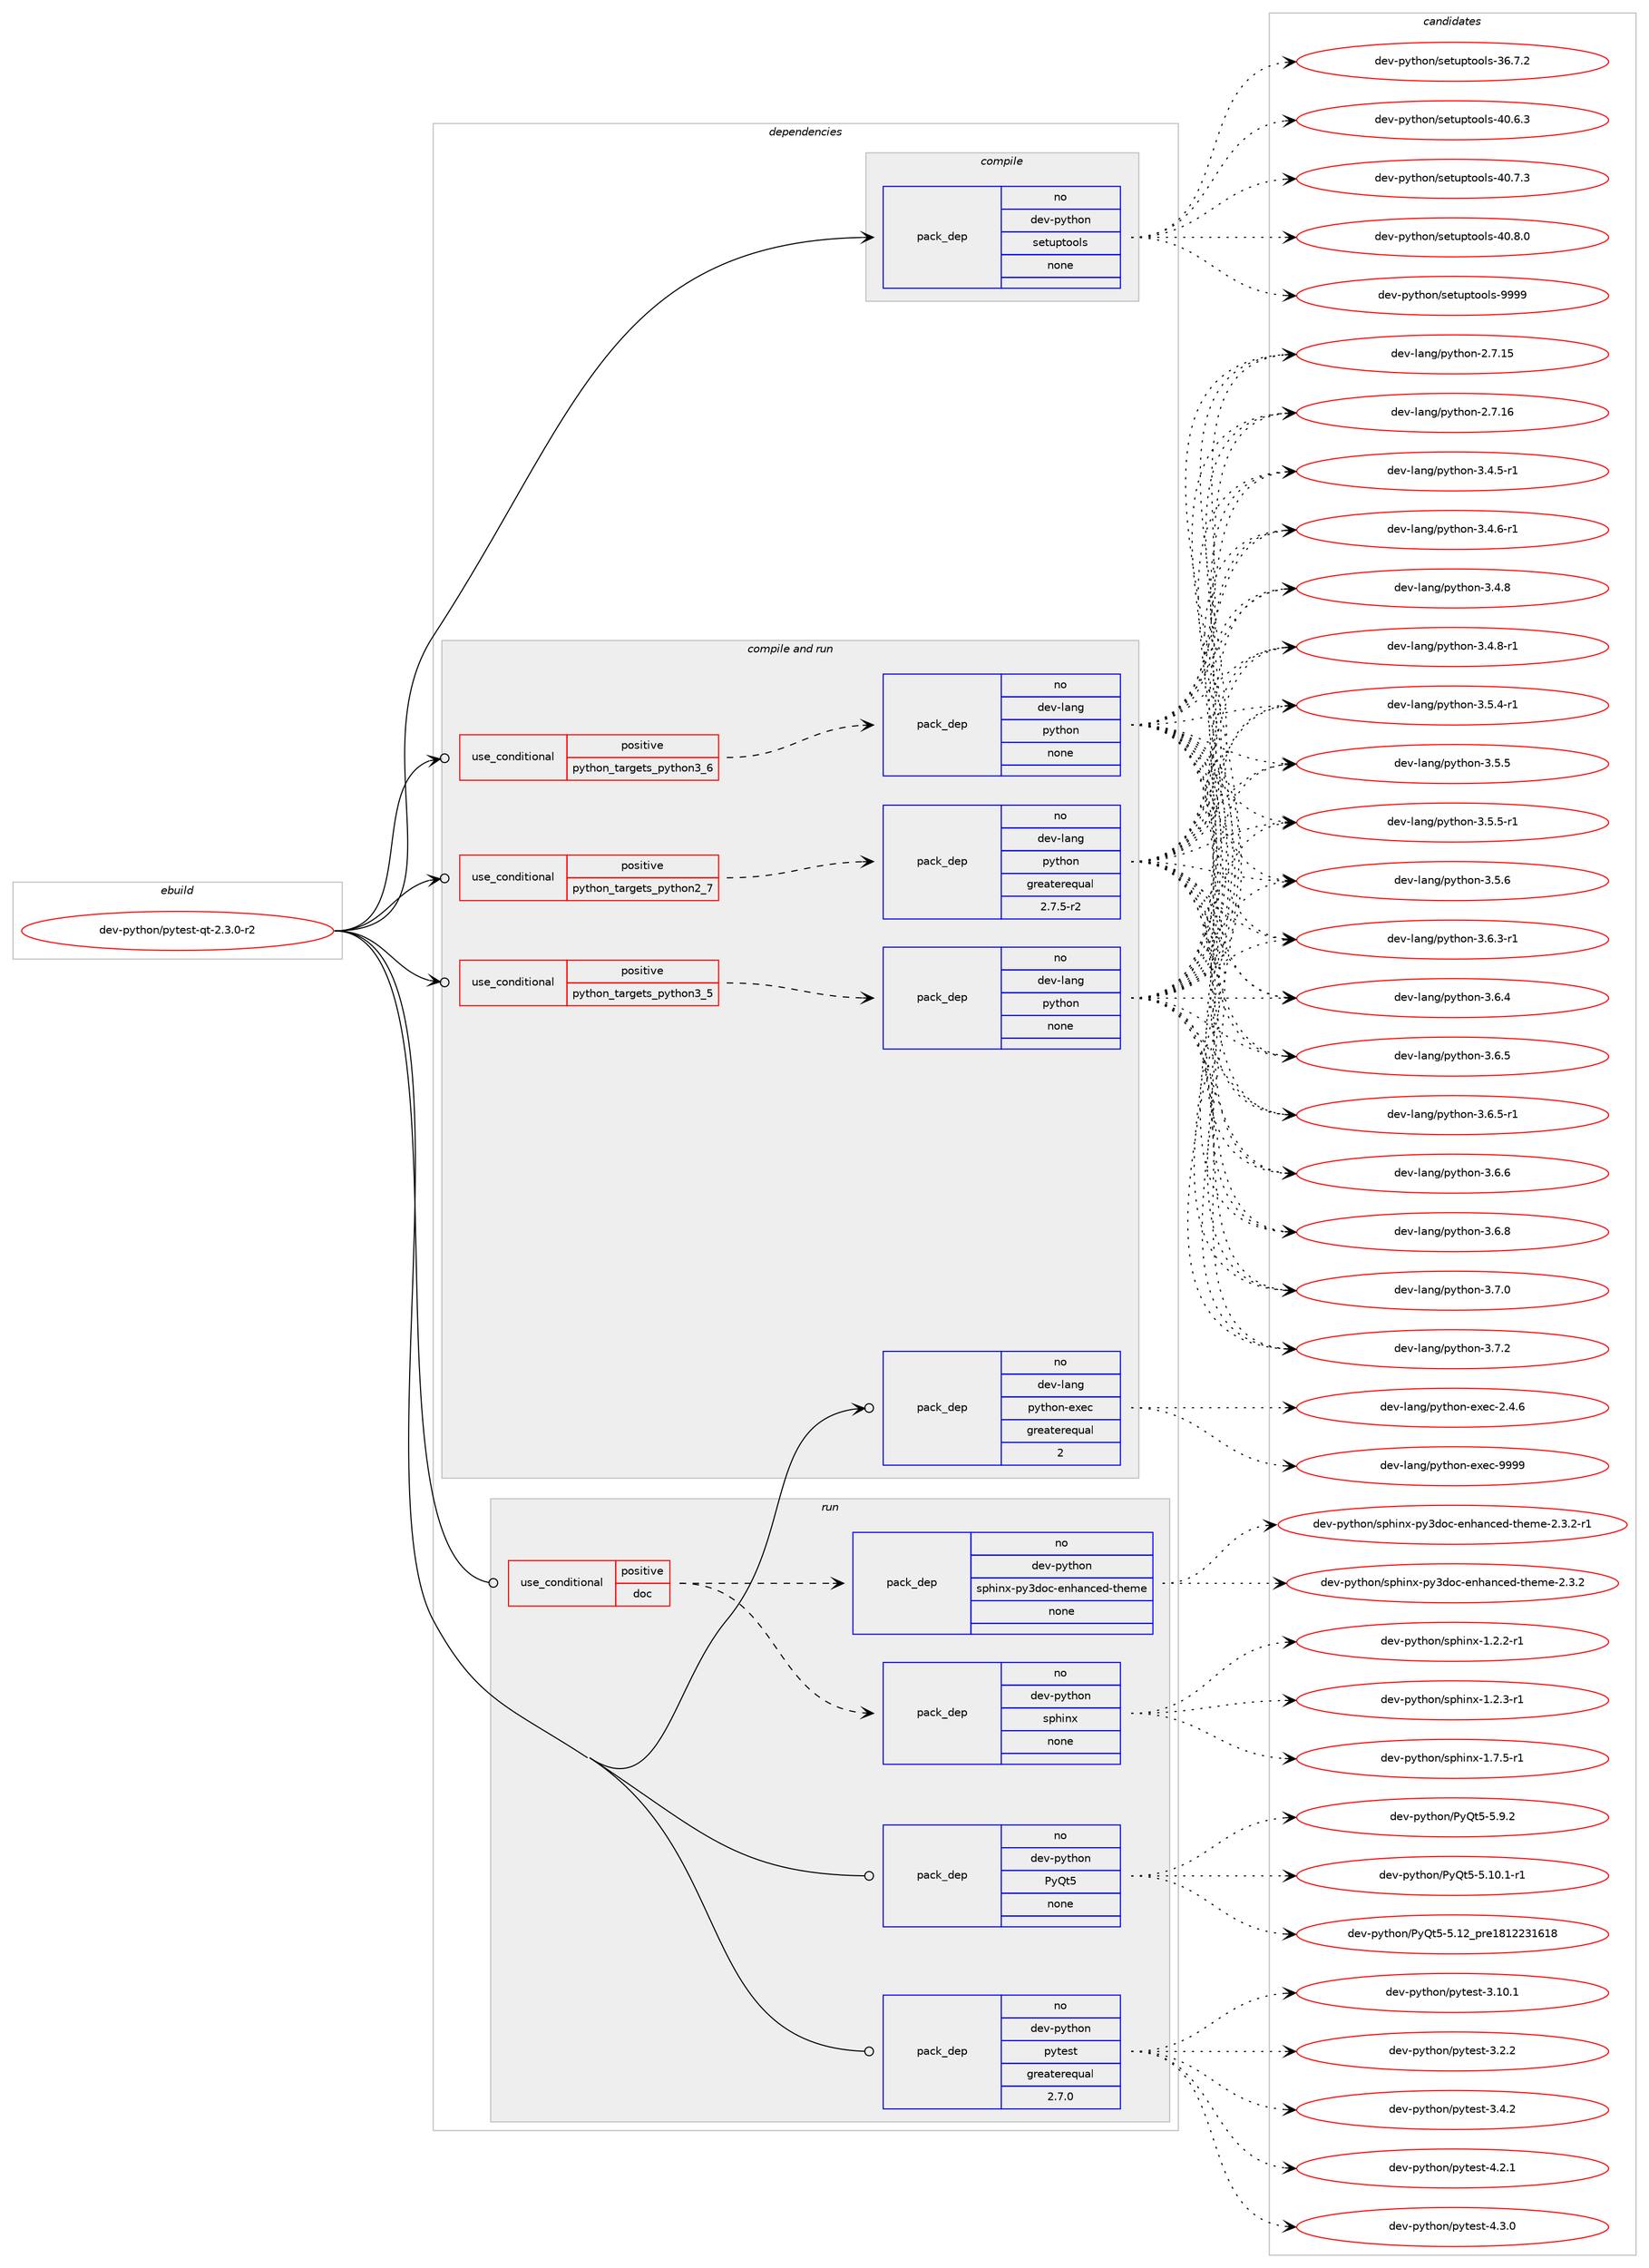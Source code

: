 digraph prolog {

# *************
# Graph options
# *************

newrank=true;
concentrate=true;
compound=true;
graph [rankdir=LR,fontname=Helvetica,fontsize=10,ranksep=1.5];#, ranksep=2.5, nodesep=0.2];
edge  [arrowhead=vee];
node  [fontname=Helvetica,fontsize=10];

# **********
# The ebuild
# **********

subgraph cluster_leftcol {
color=gray;
rank=same;
label=<<i>ebuild</i>>;
id [label="dev-python/pytest-qt-2.3.0-r2", color=red, width=4, href="../dev-python/pytest-qt-2.3.0-r2.svg"];
}

# ****************
# The dependencies
# ****************

subgraph cluster_midcol {
color=gray;
label=<<i>dependencies</i>>;
subgraph cluster_compile {
fillcolor="#eeeeee";
style=filled;
label=<<i>compile</i>>;
subgraph pack1027980 {
dependency1433550 [label=<<TABLE BORDER="0" CELLBORDER="1" CELLSPACING="0" CELLPADDING="4" WIDTH="220"><TR><TD ROWSPAN="6" CELLPADDING="30">pack_dep</TD></TR><TR><TD WIDTH="110">no</TD></TR><TR><TD>dev-python</TD></TR><TR><TD>setuptools</TD></TR><TR><TD>none</TD></TR><TR><TD></TD></TR></TABLE>>, shape=none, color=blue];
}
id:e -> dependency1433550:w [weight=20,style="solid",arrowhead="vee"];
}
subgraph cluster_compileandrun {
fillcolor="#eeeeee";
style=filled;
label=<<i>compile and run</i>>;
subgraph cond382222 {
dependency1433551 [label=<<TABLE BORDER="0" CELLBORDER="1" CELLSPACING="0" CELLPADDING="4"><TR><TD ROWSPAN="3" CELLPADDING="10">use_conditional</TD></TR><TR><TD>positive</TD></TR><TR><TD>python_targets_python2_7</TD></TR></TABLE>>, shape=none, color=red];
subgraph pack1027981 {
dependency1433552 [label=<<TABLE BORDER="0" CELLBORDER="1" CELLSPACING="0" CELLPADDING="4" WIDTH="220"><TR><TD ROWSPAN="6" CELLPADDING="30">pack_dep</TD></TR><TR><TD WIDTH="110">no</TD></TR><TR><TD>dev-lang</TD></TR><TR><TD>python</TD></TR><TR><TD>greaterequal</TD></TR><TR><TD>2.7.5-r2</TD></TR></TABLE>>, shape=none, color=blue];
}
dependency1433551:e -> dependency1433552:w [weight=20,style="dashed",arrowhead="vee"];
}
id:e -> dependency1433551:w [weight=20,style="solid",arrowhead="odotvee"];
subgraph cond382223 {
dependency1433553 [label=<<TABLE BORDER="0" CELLBORDER="1" CELLSPACING="0" CELLPADDING="4"><TR><TD ROWSPAN="3" CELLPADDING="10">use_conditional</TD></TR><TR><TD>positive</TD></TR><TR><TD>python_targets_python3_5</TD></TR></TABLE>>, shape=none, color=red];
subgraph pack1027982 {
dependency1433554 [label=<<TABLE BORDER="0" CELLBORDER="1" CELLSPACING="0" CELLPADDING="4" WIDTH="220"><TR><TD ROWSPAN="6" CELLPADDING="30">pack_dep</TD></TR><TR><TD WIDTH="110">no</TD></TR><TR><TD>dev-lang</TD></TR><TR><TD>python</TD></TR><TR><TD>none</TD></TR><TR><TD></TD></TR></TABLE>>, shape=none, color=blue];
}
dependency1433553:e -> dependency1433554:w [weight=20,style="dashed",arrowhead="vee"];
}
id:e -> dependency1433553:w [weight=20,style="solid",arrowhead="odotvee"];
subgraph cond382224 {
dependency1433555 [label=<<TABLE BORDER="0" CELLBORDER="1" CELLSPACING="0" CELLPADDING="4"><TR><TD ROWSPAN="3" CELLPADDING="10">use_conditional</TD></TR><TR><TD>positive</TD></TR><TR><TD>python_targets_python3_6</TD></TR></TABLE>>, shape=none, color=red];
subgraph pack1027983 {
dependency1433556 [label=<<TABLE BORDER="0" CELLBORDER="1" CELLSPACING="0" CELLPADDING="4" WIDTH="220"><TR><TD ROWSPAN="6" CELLPADDING="30">pack_dep</TD></TR><TR><TD WIDTH="110">no</TD></TR><TR><TD>dev-lang</TD></TR><TR><TD>python</TD></TR><TR><TD>none</TD></TR><TR><TD></TD></TR></TABLE>>, shape=none, color=blue];
}
dependency1433555:e -> dependency1433556:w [weight=20,style="dashed",arrowhead="vee"];
}
id:e -> dependency1433555:w [weight=20,style="solid",arrowhead="odotvee"];
subgraph pack1027984 {
dependency1433557 [label=<<TABLE BORDER="0" CELLBORDER="1" CELLSPACING="0" CELLPADDING="4" WIDTH="220"><TR><TD ROWSPAN="6" CELLPADDING="30">pack_dep</TD></TR><TR><TD WIDTH="110">no</TD></TR><TR><TD>dev-lang</TD></TR><TR><TD>python-exec</TD></TR><TR><TD>greaterequal</TD></TR><TR><TD>2</TD></TR></TABLE>>, shape=none, color=blue];
}
id:e -> dependency1433557:w [weight=20,style="solid",arrowhead="odotvee"];
}
subgraph cluster_run {
fillcolor="#eeeeee";
style=filled;
label=<<i>run</i>>;
subgraph cond382225 {
dependency1433558 [label=<<TABLE BORDER="0" CELLBORDER="1" CELLSPACING="0" CELLPADDING="4"><TR><TD ROWSPAN="3" CELLPADDING="10">use_conditional</TD></TR><TR><TD>positive</TD></TR><TR><TD>doc</TD></TR></TABLE>>, shape=none, color=red];
subgraph pack1027985 {
dependency1433559 [label=<<TABLE BORDER="0" CELLBORDER="1" CELLSPACING="0" CELLPADDING="4" WIDTH="220"><TR><TD ROWSPAN="6" CELLPADDING="30">pack_dep</TD></TR><TR><TD WIDTH="110">no</TD></TR><TR><TD>dev-python</TD></TR><TR><TD>sphinx</TD></TR><TR><TD>none</TD></TR><TR><TD></TD></TR></TABLE>>, shape=none, color=blue];
}
dependency1433558:e -> dependency1433559:w [weight=20,style="dashed",arrowhead="vee"];
subgraph pack1027986 {
dependency1433560 [label=<<TABLE BORDER="0" CELLBORDER="1" CELLSPACING="0" CELLPADDING="4" WIDTH="220"><TR><TD ROWSPAN="6" CELLPADDING="30">pack_dep</TD></TR><TR><TD WIDTH="110">no</TD></TR><TR><TD>dev-python</TD></TR><TR><TD>sphinx-py3doc-enhanced-theme</TD></TR><TR><TD>none</TD></TR><TR><TD></TD></TR></TABLE>>, shape=none, color=blue];
}
dependency1433558:e -> dependency1433560:w [weight=20,style="dashed",arrowhead="vee"];
}
id:e -> dependency1433558:w [weight=20,style="solid",arrowhead="odot"];
subgraph pack1027987 {
dependency1433561 [label=<<TABLE BORDER="0" CELLBORDER="1" CELLSPACING="0" CELLPADDING="4" WIDTH="220"><TR><TD ROWSPAN="6" CELLPADDING="30">pack_dep</TD></TR><TR><TD WIDTH="110">no</TD></TR><TR><TD>dev-python</TD></TR><TR><TD>PyQt5</TD></TR><TR><TD>none</TD></TR><TR><TD></TD></TR></TABLE>>, shape=none, color=blue];
}
id:e -> dependency1433561:w [weight=20,style="solid",arrowhead="odot"];
subgraph pack1027988 {
dependency1433562 [label=<<TABLE BORDER="0" CELLBORDER="1" CELLSPACING="0" CELLPADDING="4" WIDTH="220"><TR><TD ROWSPAN="6" CELLPADDING="30">pack_dep</TD></TR><TR><TD WIDTH="110">no</TD></TR><TR><TD>dev-python</TD></TR><TR><TD>pytest</TD></TR><TR><TD>greaterequal</TD></TR><TR><TD>2.7.0</TD></TR></TABLE>>, shape=none, color=blue];
}
id:e -> dependency1433562:w [weight=20,style="solid",arrowhead="odot"];
}
}

# **************
# The candidates
# **************

subgraph cluster_choices {
rank=same;
color=gray;
label=<<i>candidates</i>>;

subgraph choice1027980 {
color=black;
nodesep=1;
choice100101118451121211161041111104711510111611711211611111110811545515446554650 [label="dev-python/setuptools-36.7.2", color=red, width=4,href="../dev-python/setuptools-36.7.2.svg"];
choice100101118451121211161041111104711510111611711211611111110811545524846544651 [label="dev-python/setuptools-40.6.3", color=red, width=4,href="../dev-python/setuptools-40.6.3.svg"];
choice100101118451121211161041111104711510111611711211611111110811545524846554651 [label="dev-python/setuptools-40.7.3", color=red, width=4,href="../dev-python/setuptools-40.7.3.svg"];
choice100101118451121211161041111104711510111611711211611111110811545524846564648 [label="dev-python/setuptools-40.8.0", color=red, width=4,href="../dev-python/setuptools-40.8.0.svg"];
choice10010111845112121116104111110471151011161171121161111111081154557575757 [label="dev-python/setuptools-9999", color=red, width=4,href="../dev-python/setuptools-9999.svg"];
dependency1433550:e -> choice100101118451121211161041111104711510111611711211611111110811545515446554650:w [style=dotted,weight="100"];
dependency1433550:e -> choice100101118451121211161041111104711510111611711211611111110811545524846544651:w [style=dotted,weight="100"];
dependency1433550:e -> choice100101118451121211161041111104711510111611711211611111110811545524846554651:w [style=dotted,weight="100"];
dependency1433550:e -> choice100101118451121211161041111104711510111611711211611111110811545524846564648:w [style=dotted,weight="100"];
dependency1433550:e -> choice10010111845112121116104111110471151011161171121161111111081154557575757:w [style=dotted,weight="100"];
}
subgraph choice1027981 {
color=black;
nodesep=1;
choice10010111845108971101034711212111610411111045504655464953 [label="dev-lang/python-2.7.15", color=red, width=4,href="../dev-lang/python-2.7.15.svg"];
choice10010111845108971101034711212111610411111045504655464954 [label="dev-lang/python-2.7.16", color=red, width=4,href="../dev-lang/python-2.7.16.svg"];
choice1001011184510897110103471121211161041111104551465246534511449 [label="dev-lang/python-3.4.5-r1", color=red, width=4,href="../dev-lang/python-3.4.5-r1.svg"];
choice1001011184510897110103471121211161041111104551465246544511449 [label="dev-lang/python-3.4.6-r1", color=red, width=4,href="../dev-lang/python-3.4.6-r1.svg"];
choice100101118451089711010347112121116104111110455146524656 [label="dev-lang/python-3.4.8", color=red, width=4,href="../dev-lang/python-3.4.8.svg"];
choice1001011184510897110103471121211161041111104551465246564511449 [label="dev-lang/python-3.4.8-r1", color=red, width=4,href="../dev-lang/python-3.4.8-r1.svg"];
choice1001011184510897110103471121211161041111104551465346524511449 [label="dev-lang/python-3.5.4-r1", color=red, width=4,href="../dev-lang/python-3.5.4-r1.svg"];
choice100101118451089711010347112121116104111110455146534653 [label="dev-lang/python-3.5.5", color=red, width=4,href="../dev-lang/python-3.5.5.svg"];
choice1001011184510897110103471121211161041111104551465346534511449 [label="dev-lang/python-3.5.5-r1", color=red, width=4,href="../dev-lang/python-3.5.5-r1.svg"];
choice100101118451089711010347112121116104111110455146534654 [label="dev-lang/python-3.5.6", color=red, width=4,href="../dev-lang/python-3.5.6.svg"];
choice1001011184510897110103471121211161041111104551465446514511449 [label="dev-lang/python-3.6.3-r1", color=red, width=4,href="../dev-lang/python-3.6.3-r1.svg"];
choice100101118451089711010347112121116104111110455146544652 [label="dev-lang/python-3.6.4", color=red, width=4,href="../dev-lang/python-3.6.4.svg"];
choice100101118451089711010347112121116104111110455146544653 [label="dev-lang/python-3.6.5", color=red, width=4,href="../dev-lang/python-3.6.5.svg"];
choice1001011184510897110103471121211161041111104551465446534511449 [label="dev-lang/python-3.6.5-r1", color=red, width=4,href="../dev-lang/python-3.6.5-r1.svg"];
choice100101118451089711010347112121116104111110455146544654 [label="dev-lang/python-3.6.6", color=red, width=4,href="../dev-lang/python-3.6.6.svg"];
choice100101118451089711010347112121116104111110455146544656 [label="dev-lang/python-3.6.8", color=red, width=4,href="../dev-lang/python-3.6.8.svg"];
choice100101118451089711010347112121116104111110455146554648 [label="dev-lang/python-3.7.0", color=red, width=4,href="../dev-lang/python-3.7.0.svg"];
choice100101118451089711010347112121116104111110455146554650 [label="dev-lang/python-3.7.2", color=red, width=4,href="../dev-lang/python-3.7.2.svg"];
dependency1433552:e -> choice10010111845108971101034711212111610411111045504655464953:w [style=dotted,weight="100"];
dependency1433552:e -> choice10010111845108971101034711212111610411111045504655464954:w [style=dotted,weight="100"];
dependency1433552:e -> choice1001011184510897110103471121211161041111104551465246534511449:w [style=dotted,weight="100"];
dependency1433552:e -> choice1001011184510897110103471121211161041111104551465246544511449:w [style=dotted,weight="100"];
dependency1433552:e -> choice100101118451089711010347112121116104111110455146524656:w [style=dotted,weight="100"];
dependency1433552:e -> choice1001011184510897110103471121211161041111104551465246564511449:w [style=dotted,weight="100"];
dependency1433552:e -> choice1001011184510897110103471121211161041111104551465346524511449:w [style=dotted,weight="100"];
dependency1433552:e -> choice100101118451089711010347112121116104111110455146534653:w [style=dotted,weight="100"];
dependency1433552:e -> choice1001011184510897110103471121211161041111104551465346534511449:w [style=dotted,weight="100"];
dependency1433552:e -> choice100101118451089711010347112121116104111110455146534654:w [style=dotted,weight="100"];
dependency1433552:e -> choice1001011184510897110103471121211161041111104551465446514511449:w [style=dotted,weight="100"];
dependency1433552:e -> choice100101118451089711010347112121116104111110455146544652:w [style=dotted,weight="100"];
dependency1433552:e -> choice100101118451089711010347112121116104111110455146544653:w [style=dotted,weight="100"];
dependency1433552:e -> choice1001011184510897110103471121211161041111104551465446534511449:w [style=dotted,weight="100"];
dependency1433552:e -> choice100101118451089711010347112121116104111110455146544654:w [style=dotted,weight="100"];
dependency1433552:e -> choice100101118451089711010347112121116104111110455146544656:w [style=dotted,weight="100"];
dependency1433552:e -> choice100101118451089711010347112121116104111110455146554648:w [style=dotted,weight="100"];
dependency1433552:e -> choice100101118451089711010347112121116104111110455146554650:w [style=dotted,weight="100"];
}
subgraph choice1027982 {
color=black;
nodesep=1;
choice10010111845108971101034711212111610411111045504655464953 [label="dev-lang/python-2.7.15", color=red, width=4,href="../dev-lang/python-2.7.15.svg"];
choice10010111845108971101034711212111610411111045504655464954 [label="dev-lang/python-2.7.16", color=red, width=4,href="../dev-lang/python-2.7.16.svg"];
choice1001011184510897110103471121211161041111104551465246534511449 [label="dev-lang/python-3.4.5-r1", color=red, width=4,href="../dev-lang/python-3.4.5-r1.svg"];
choice1001011184510897110103471121211161041111104551465246544511449 [label="dev-lang/python-3.4.6-r1", color=red, width=4,href="../dev-lang/python-3.4.6-r1.svg"];
choice100101118451089711010347112121116104111110455146524656 [label="dev-lang/python-3.4.8", color=red, width=4,href="../dev-lang/python-3.4.8.svg"];
choice1001011184510897110103471121211161041111104551465246564511449 [label="dev-lang/python-3.4.8-r1", color=red, width=4,href="../dev-lang/python-3.4.8-r1.svg"];
choice1001011184510897110103471121211161041111104551465346524511449 [label="dev-lang/python-3.5.4-r1", color=red, width=4,href="../dev-lang/python-3.5.4-r1.svg"];
choice100101118451089711010347112121116104111110455146534653 [label="dev-lang/python-3.5.5", color=red, width=4,href="../dev-lang/python-3.5.5.svg"];
choice1001011184510897110103471121211161041111104551465346534511449 [label="dev-lang/python-3.5.5-r1", color=red, width=4,href="../dev-lang/python-3.5.5-r1.svg"];
choice100101118451089711010347112121116104111110455146534654 [label="dev-lang/python-3.5.6", color=red, width=4,href="../dev-lang/python-3.5.6.svg"];
choice1001011184510897110103471121211161041111104551465446514511449 [label="dev-lang/python-3.6.3-r1", color=red, width=4,href="../dev-lang/python-3.6.3-r1.svg"];
choice100101118451089711010347112121116104111110455146544652 [label="dev-lang/python-3.6.4", color=red, width=4,href="../dev-lang/python-3.6.4.svg"];
choice100101118451089711010347112121116104111110455146544653 [label="dev-lang/python-3.6.5", color=red, width=4,href="../dev-lang/python-3.6.5.svg"];
choice1001011184510897110103471121211161041111104551465446534511449 [label="dev-lang/python-3.6.5-r1", color=red, width=4,href="../dev-lang/python-3.6.5-r1.svg"];
choice100101118451089711010347112121116104111110455146544654 [label="dev-lang/python-3.6.6", color=red, width=4,href="../dev-lang/python-3.6.6.svg"];
choice100101118451089711010347112121116104111110455146544656 [label="dev-lang/python-3.6.8", color=red, width=4,href="../dev-lang/python-3.6.8.svg"];
choice100101118451089711010347112121116104111110455146554648 [label="dev-lang/python-3.7.0", color=red, width=4,href="../dev-lang/python-3.7.0.svg"];
choice100101118451089711010347112121116104111110455146554650 [label="dev-lang/python-3.7.2", color=red, width=4,href="../dev-lang/python-3.7.2.svg"];
dependency1433554:e -> choice10010111845108971101034711212111610411111045504655464953:w [style=dotted,weight="100"];
dependency1433554:e -> choice10010111845108971101034711212111610411111045504655464954:w [style=dotted,weight="100"];
dependency1433554:e -> choice1001011184510897110103471121211161041111104551465246534511449:w [style=dotted,weight="100"];
dependency1433554:e -> choice1001011184510897110103471121211161041111104551465246544511449:w [style=dotted,weight="100"];
dependency1433554:e -> choice100101118451089711010347112121116104111110455146524656:w [style=dotted,weight="100"];
dependency1433554:e -> choice1001011184510897110103471121211161041111104551465246564511449:w [style=dotted,weight="100"];
dependency1433554:e -> choice1001011184510897110103471121211161041111104551465346524511449:w [style=dotted,weight="100"];
dependency1433554:e -> choice100101118451089711010347112121116104111110455146534653:w [style=dotted,weight="100"];
dependency1433554:e -> choice1001011184510897110103471121211161041111104551465346534511449:w [style=dotted,weight="100"];
dependency1433554:e -> choice100101118451089711010347112121116104111110455146534654:w [style=dotted,weight="100"];
dependency1433554:e -> choice1001011184510897110103471121211161041111104551465446514511449:w [style=dotted,weight="100"];
dependency1433554:e -> choice100101118451089711010347112121116104111110455146544652:w [style=dotted,weight="100"];
dependency1433554:e -> choice100101118451089711010347112121116104111110455146544653:w [style=dotted,weight="100"];
dependency1433554:e -> choice1001011184510897110103471121211161041111104551465446534511449:w [style=dotted,weight="100"];
dependency1433554:e -> choice100101118451089711010347112121116104111110455146544654:w [style=dotted,weight="100"];
dependency1433554:e -> choice100101118451089711010347112121116104111110455146544656:w [style=dotted,weight="100"];
dependency1433554:e -> choice100101118451089711010347112121116104111110455146554648:w [style=dotted,weight="100"];
dependency1433554:e -> choice100101118451089711010347112121116104111110455146554650:w [style=dotted,weight="100"];
}
subgraph choice1027983 {
color=black;
nodesep=1;
choice10010111845108971101034711212111610411111045504655464953 [label="dev-lang/python-2.7.15", color=red, width=4,href="../dev-lang/python-2.7.15.svg"];
choice10010111845108971101034711212111610411111045504655464954 [label="dev-lang/python-2.7.16", color=red, width=4,href="../dev-lang/python-2.7.16.svg"];
choice1001011184510897110103471121211161041111104551465246534511449 [label="dev-lang/python-3.4.5-r1", color=red, width=4,href="../dev-lang/python-3.4.5-r1.svg"];
choice1001011184510897110103471121211161041111104551465246544511449 [label="dev-lang/python-3.4.6-r1", color=red, width=4,href="../dev-lang/python-3.4.6-r1.svg"];
choice100101118451089711010347112121116104111110455146524656 [label="dev-lang/python-3.4.8", color=red, width=4,href="../dev-lang/python-3.4.8.svg"];
choice1001011184510897110103471121211161041111104551465246564511449 [label="dev-lang/python-3.4.8-r1", color=red, width=4,href="../dev-lang/python-3.4.8-r1.svg"];
choice1001011184510897110103471121211161041111104551465346524511449 [label="dev-lang/python-3.5.4-r1", color=red, width=4,href="../dev-lang/python-3.5.4-r1.svg"];
choice100101118451089711010347112121116104111110455146534653 [label="dev-lang/python-3.5.5", color=red, width=4,href="../dev-lang/python-3.5.5.svg"];
choice1001011184510897110103471121211161041111104551465346534511449 [label="dev-lang/python-3.5.5-r1", color=red, width=4,href="../dev-lang/python-3.5.5-r1.svg"];
choice100101118451089711010347112121116104111110455146534654 [label="dev-lang/python-3.5.6", color=red, width=4,href="../dev-lang/python-3.5.6.svg"];
choice1001011184510897110103471121211161041111104551465446514511449 [label="dev-lang/python-3.6.3-r1", color=red, width=4,href="../dev-lang/python-3.6.3-r1.svg"];
choice100101118451089711010347112121116104111110455146544652 [label="dev-lang/python-3.6.4", color=red, width=4,href="../dev-lang/python-3.6.4.svg"];
choice100101118451089711010347112121116104111110455146544653 [label="dev-lang/python-3.6.5", color=red, width=4,href="../dev-lang/python-3.6.5.svg"];
choice1001011184510897110103471121211161041111104551465446534511449 [label="dev-lang/python-3.6.5-r1", color=red, width=4,href="../dev-lang/python-3.6.5-r1.svg"];
choice100101118451089711010347112121116104111110455146544654 [label="dev-lang/python-3.6.6", color=red, width=4,href="../dev-lang/python-3.6.6.svg"];
choice100101118451089711010347112121116104111110455146544656 [label="dev-lang/python-3.6.8", color=red, width=4,href="../dev-lang/python-3.6.8.svg"];
choice100101118451089711010347112121116104111110455146554648 [label="dev-lang/python-3.7.0", color=red, width=4,href="../dev-lang/python-3.7.0.svg"];
choice100101118451089711010347112121116104111110455146554650 [label="dev-lang/python-3.7.2", color=red, width=4,href="../dev-lang/python-3.7.2.svg"];
dependency1433556:e -> choice10010111845108971101034711212111610411111045504655464953:w [style=dotted,weight="100"];
dependency1433556:e -> choice10010111845108971101034711212111610411111045504655464954:w [style=dotted,weight="100"];
dependency1433556:e -> choice1001011184510897110103471121211161041111104551465246534511449:w [style=dotted,weight="100"];
dependency1433556:e -> choice1001011184510897110103471121211161041111104551465246544511449:w [style=dotted,weight="100"];
dependency1433556:e -> choice100101118451089711010347112121116104111110455146524656:w [style=dotted,weight="100"];
dependency1433556:e -> choice1001011184510897110103471121211161041111104551465246564511449:w [style=dotted,weight="100"];
dependency1433556:e -> choice1001011184510897110103471121211161041111104551465346524511449:w [style=dotted,weight="100"];
dependency1433556:e -> choice100101118451089711010347112121116104111110455146534653:w [style=dotted,weight="100"];
dependency1433556:e -> choice1001011184510897110103471121211161041111104551465346534511449:w [style=dotted,weight="100"];
dependency1433556:e -> choice100101118451089711010347112121116104111110455146534654:w [style=dotted,weight="100"];
dependency1433556:e -> choice1001011184510897110103471121211161041111104551465446514511449:w [style=dotted,weight="100"];
dependency1433556:e -> choice100101118451089711010347112121116104111110455146544652:w [style=dotted,weight="100"];
dependency1433556:e -> choice100101118451089711010347112121116104111110455146544653:w [style=dotted,weight="100"];
dependency1433556:e -> choice1001011184510897110103471121211161041111104551465446534511449:w [style=dotted,weight="100"];
dependency1433556:e -> choice100101118451089711010347112121116104111110455146544654:w [style=dotted,weight="100"];
dependency1433556:e -> choice100101118451089711010347112121116104111110455146544656:w [style=dotted,weight="100"];
dependency1433556:e -> choice100101118451089711010347112121116104111110455146554648:w [style=dotted,weight="100"];
dependency1433556:e -> choice100101118451089711010347112121116104111110455146554650:w [style=dotted,weight="100"];
}
subgraph choice1027984 {
color=black;
nodesep=1;
choice1001011184510897110103471121211161041111104510112010199455046524654 [label="dev-lang/python-exec-2.4.6", color=red, width=4,href="../dev-lang/python-exec-2.4.6.svg"];
choice10010111845108971101034711212111610411111045101120101994557575757 [label="dev-lang/python-exec-9999", color=red, width=4,href="../dev-lang/python-exec-9999.svg"];
dependency1433557:e -> choice1001011184510897110103471121211161041111104510112010199455046524654:w [style=dotted,weight="100"];
dependency1433557:e -> choice10010111845108971101034711212111610411111045101120101994557575757:w [style=dotted,weight="100"];
}
subgraph choice1027985 {
color=black;
nodesep=1;
choice10010111845112121116104111110471151121041051101204549465046504511449 [label="dev-python/sphinx-1.2.2-r1", color=red, width=4,href="../dev-python/sphinx-1.2.2-r1.svg"];
choice10010111845112121116104111110471151121041051101204549465046514511449 [label="dev-python/sphinx-1.2.3-r1", color=red, width=4,href="../dev-python/sphinx-1.2.3-r1.svg"];
choice10010111845112121116104111110471151121041051101204549465546534511449 [label="dev-python/sphinx-1.7.5-r1", color=red, width=4,href="../dev-python/sphinx-1.7.5-r1.svg"];
dependency1433559:e -> choice10010111845112121116104111110471151121041051101204549465046504511449:w [style=dotted,weight="100"];
dependency1433559:e -> choice10010111845112121116104111110471151121041051101204549465046514511449:w [style=dotted,weight="100"];
dependency1433559:e -> choice10010111845112121116104111110471151121041051101204549465546534511449:w [style=dotted,weight="100"];
}
subgraph choice1027986 {
color=black;
nodesep=1;
choice100101118451121211161041111104711511210410511012045112121511001119945101110104971109910110045116104101109101455046514650 [label="dev-python/sphinx-py3doc-enhanced-theme-2.3.2", color=red, width=4,href="../dev-python/sphinx-py3doc-enhanced-theme-2.3.2.svg"];
choice1001011184511212111610411111047115112104105110120451121215110011199451011101049711099101100451161041011091014550465146504511449 [label="dev-python/sphinx-py3doc-enhanced-theme-2.3.2-r1", color=red, width=4,href="../dev-python/sphinx-py3doc-enhanced-theme-2.3.2-r1.svg"];
dependency1433560:e -> choice100101118451121211161041111104711511210410511012045112121511001119945101110104971109910110045116104101109101455046514650:w [style=dotted,weight="100"];
dependency1433560:e -> choice1001011184511212111610411111047115112104105110120451121215110011199451011101049711099101100451161041011091014550465146504511449:w [style=dotted,weight="100"];
}
subgraph choice1027987 {
color=black;
nodesep=1;
choice1001011184511212111610411111047801218111653455346494846494511449 [label="dev-python/PyQt5-5.10.1-r1", color=red, width=4,href="../dev-python/PyQt5-5.10.1-r1.svg"];
choice100101118451121211161041111104780121811165345534649509511211410149564950505149544956 [label="dev-python/PyQt5-5.12_pre1812231618", color=red, width=4,href="../dev-python/PyQt5-5.12_pre1812231618.svg"];
choice1001011184511212111610411111047801218111653455346574650 [label="dev-python/PyQt5-5.9.2", color=red, width=4,href="../dev-python/PyQt5-5.9.2.svg"];
dependency1433561:e -> choice1001011184511212111610411111047801218111653455346494846494511449:w [style=dotted,weight="100"];
dependency1433561:e -> choice100101118451121211161041111104780121811165345534649509511211410149564950505149544956:w [style=dotted,weight="100"];
dependency1433561:e -> choice1001011184511212111610411111047801218111653455346574650:w [style=dotted,weight="100"];
}
subgraph choice1027988 {
color=black;
nodesep=1;
choice100101118451121211161041111104711212111610111511645514649484649 [label="dev-python/pytest-3.10.1", color=red, width=4,href="../dev-python/pytest-3.10.1.svg"];
choice1001011184511212111610411111047112121116101115116455146504650 [label="dev-python/pytest-3.2.2", color=red, width=4,href="../dev-python/pytest-3.2.2.svg"];
choice1001011184511212111610411111047112121116101115116455146524650 [label="dev-python/pytest-3.4.2", color=red, width=4,href="../dev-python/pytest-3.4.2.svg"];
choice1001011184511212111610411111047112121116101115116455246504649 [label="dev-python/pytest-4.2.1", color=red, width=4,href="../dev-python/pytest-4.2.1.svg"];
choice1001011184511212111610411111047112121116101115116455246514648 [label="dev-python/pytest-4.3.0", color=red, width=4,href="../dev-python/pytest-4.3.0.svg"];
dependency1433562:e -> choice100101118451121211161041111104711212111610111511645514649484649:w [style=dotted,weight="100"];
dependency1433562:e -> choice1001011184511212111610411111047112121116101115116455146504650:w [style=dotted,weight="100"];
dependency1433562:e -> choice1001011184511212111610411111047112121116101115116455146524650:w [style=dotted,weight="100"];
dependency1433562:e -> choice1001011184511212111610411111047112121116101115116455246504649:w [style=dotted,weight="100"];
dependency1433562:e -> choice1001011184511212111610411111047112121116101115116455246514648:w [style=dotted,weight="100"];
}
}

}
